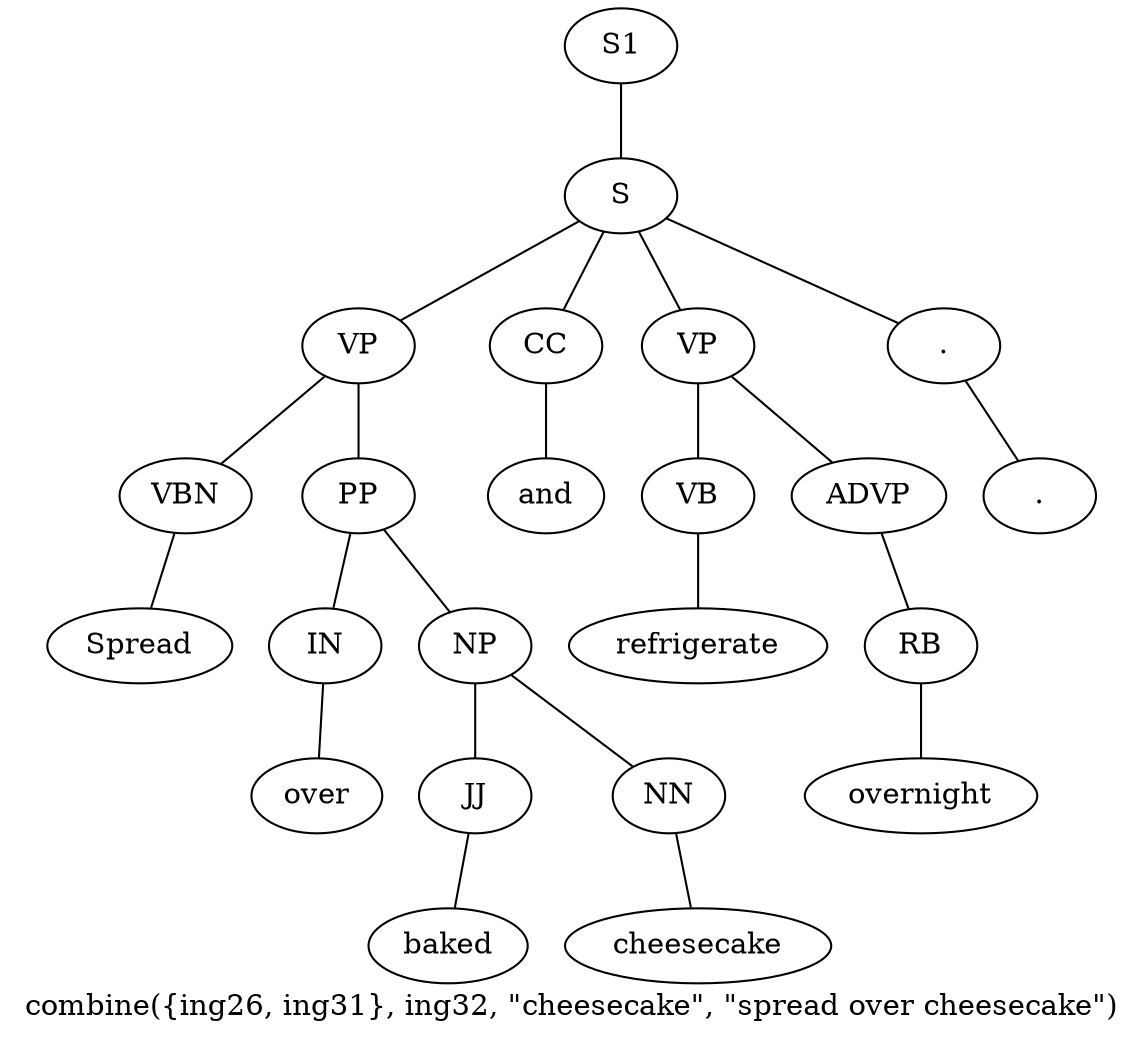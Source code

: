 graph SyntaxGraph {
	label = "combine({ing26, ing31}, ing32, \"cheesecake\", \"spread over cheesecake\")";
	Node0 [label="S1"];
	Node1 [label="S"];
	Node2 [label="VP"];
	Node3 [label="VBN"];
	Node4 [label="Spread"];
	Node5 [label="PP"];
	Node6 [label="IN"];
	Node7 [label="over"];
	Node8 [label="NP"];
	Node9 [label="JJ"];
	Node10 [label="baked"];
	Node11 [label="NN"];
	Node12 [label="cheesecake"];
	Node13 [label="CC"];
	Node14 [label="and"];
	Node15 [label="VP"];
	Node16 [label="VB"];
	Node17 [label="refrigerate"];
	Node18 [label="ADVP"];
	Node19 [label="RB"];
	Node20 [label="overnight"];
	Node21 [label="."];
	Node22 [label="."];

	Node0 -- Node1;
	Node1 -- Node2;
	Node1 -- Node13;
	Node1 -- Node15;
	Node1 -- Node21;
	Node2 -- Node3;
	Node2 -- Node5;
	Node3 -- Node4;
	Node5 -- Node6;
	Node5 -- Node8;
	Node6 -- Node7;
	Node8 -- Node9;
	Node8 -- Node11;
	Node9 -- Node10;
	Node11 -- Node12;
	Node13 -- Node14;
	Node15 -- Node16;
	Node15 -- Node18;
	Node16 -- Node17;
	Node18 -- Node19;
	Node19 -- Node20;
	Node21 -- Node22;
}